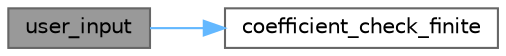 digraph "user_input"
{
 // LATEX_PDF_SIZE
  bgcolor="transparent";
  edge [fontname=Helvetica,fontsize=10,labelfontname=Helvetica,labelfontsize=10];
  node [fontname=Helvetica,fontsize=10,shape=box,height=0.2,width=0.4];
  rankdir="LR";
  Node1 [id="Node000001",label="user_input",height=0.2,width=0.4,color="gray40", fillcolor="grey60", style="filled", fontcolor="black",tooltip="User input equation coefficients."];
  Node1 -> Node2 [id="edge1_Node000001_Node000002",color="steelblue1",style="solid",tooltip=" "];
  Node2 [id="Node000002",label="coefficient_check_finite",height=0.2,width=0.4,color="grey40", fillcolor="white", style="filled",URL="$double__compare_8cpp.html#ab33bea4525e6540c95968982193b81d7",tooltip="Checks if the number has a valid double value."];
}
